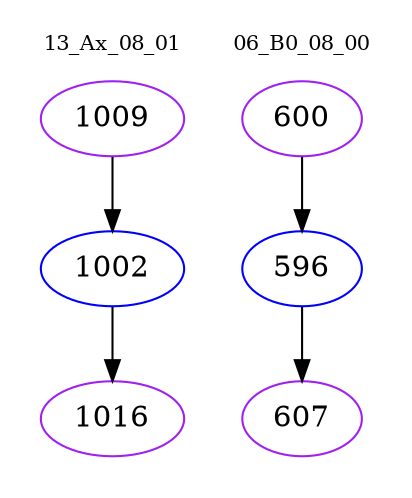 digraph{
subgraph cluster_0 {
color = white
label = "13_Ax_08_01";
fontsize=10;
T0_1009 [label="1009", color="purple"]
T0_1009 -> T0_1002 [color="black"]
T0_1002 [label="1002", color="blue"]
T0_1002 -> T0_1016 [color="black"]
T0_1016 [label="1016", color="purple"]
}
subgraph cluster_1 {
color = white
label = "06_B0_08_00";
fontsize=10;
T1_600 [label="600", color="purple"]
T1_600 -> T1_596 [color="black"]
T1_596 [label="596", color="blue"]
T1_596 -> T1_607 [color="black"]
T1_607 [label="607", color="purple"]
}
}
